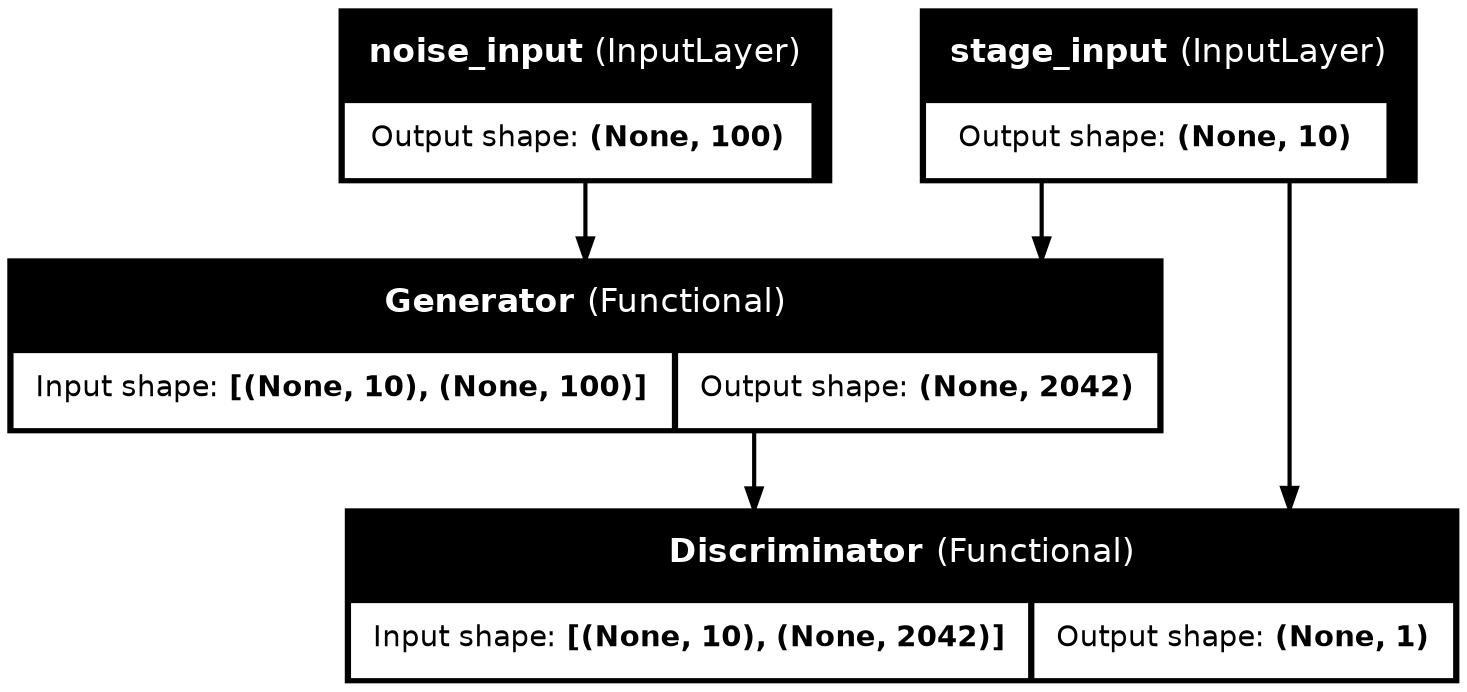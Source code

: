digraph G {
rankdir=TB;
concentrate=true;
dpi=100;
splines=ortho;
node [shape=record];
126480937294240 [label=<<table border="0" cellborder="1" bgcolor="black" cellpadding="10"><tr><td colspan="2" bgcolor="black"><font point-size="16" color="white"><b>stage_input</b> (InputLayer)</font></td></tr><tr><td bgcolor="white"><font point-size="14">Output shape: <b>(None, 10)</b></font></td></tr></table>>, fontname=Helvetica, border=0, margin=0];
126481305920208 [label=<<table border="0" cellborder="1" bgcolor="black" cellpadding="10"><tr><td colspan="2" bgcolor="black"><font point-size="16" color="white"><b>noise_input</b> (InputLayer)</font></td></tr><tr><td bgcolor="white"><font point-size="14">Output shape: <b>(None, 100)</b></font></td></tr></table>>, fontname=Helvetica, border=0, margin=0];
126481308056800 [label=<<table border="0" cellborder="1" bgcolor="black" cellpadding="10"><tr><td colspan="2" bgcolor="black"><font point-size="16" color="white"><b>Generator</b> (Functional)</font></td></tr><tr><td bgcolor="white"><font point-size="14">Input shape: <b>[(None, 10), (None, 100)]</b></font></td><td bgcolor="white"><font point-size="14">Output shape: <b>(None, 2042)</b></font></td></tr></table>>, fontname=Helvetica, border=0, margin=0];
126481306219392 [label=<<table border="0" cellborder="1" bgcolor="black" cellpadding="10"><tr><td colspan="2" bgcolor="black"><font point-size="16" color="white"><b>Discriminator</b> (Functional)</font></td></tr><tr><td bgcolor="white"><font point-size="14">Input shape: <b>[(None, 10), (None, 2042)]</b></font></td><td bgcolor="white"><font point-size="14">Output shape: <b>(None, 1)</b></font></td></tr></table>>, fontname=Helvetica, border=0, margin=0];
126480937294240 -> 126481308056800 [penwidth=2];
126481305920208 -> 126481308056800 [penwidth=2];
126480937294240 -> 126481306219392 [penwidth=2];
126481308056800 -> 126481306219392 [penwidth=2];
}
